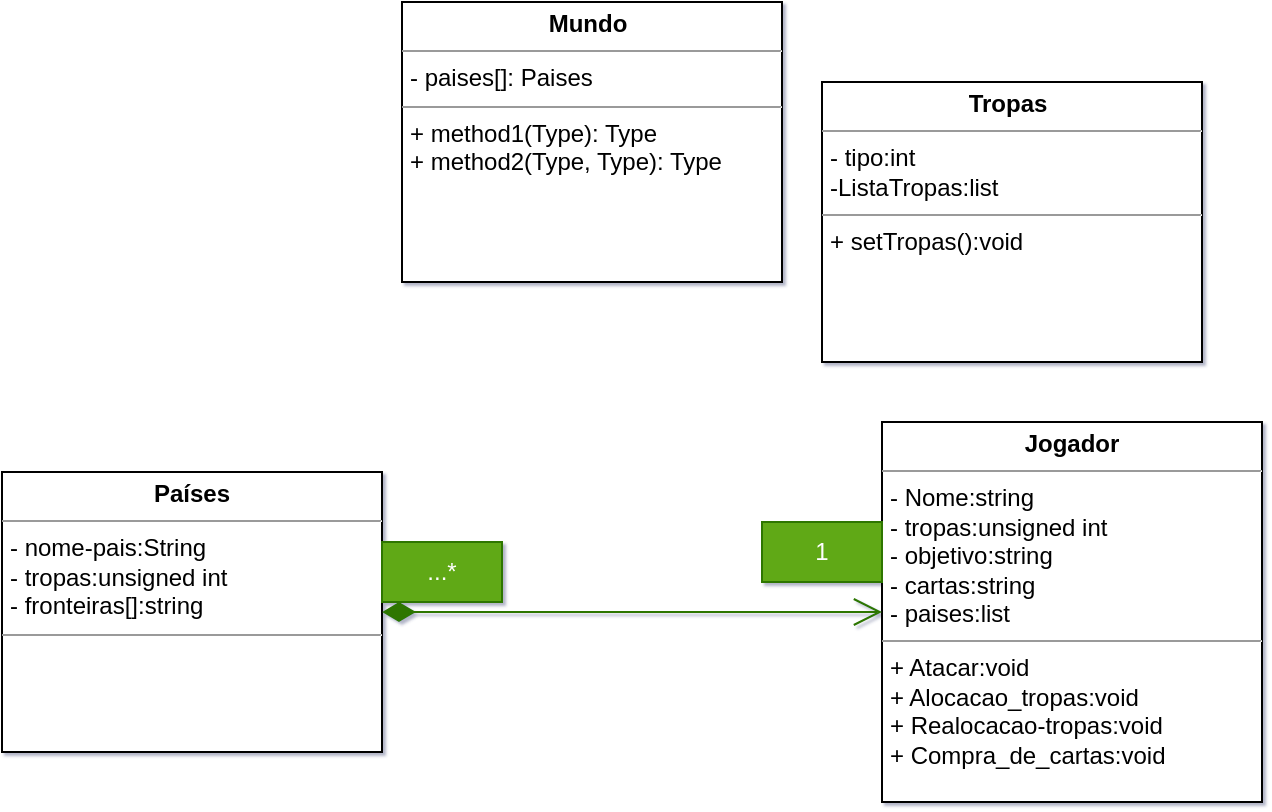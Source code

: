 <mxfile>
    <diagram id="G2Z8QH3HS3N4TmG5t8yA" name="Página-1">
        <mxGraphModel dx="892" dy="627" grid="1" gridSize="10" guides="1" tooltips="1" connect="1" arrows="1" fold="1" page="1" pageScale="1" pageWidth="827" pageHeight="1169" background="#ffffff" math="0" shadow="1">
            <root>
                <mxCell id="0"/>
                <mxCell id="1" parent="0"/>
                <mxCell id="10" value="&lt;p style=&quot;margin: 0px ; margin-top: 4px ; text-align: center&quot;&gt;&lt;b&gt;Países&lt;/b&gt;&lt;/p&gt;&lt;hr size=&quot;1&quot;&gt;&lt;p style=&quot;margin: 0px ; margin-left: 4px&quot;&gt;- nome-pais:String&lt;br&gt;- tropas:unsigned int&lt;/p&gt;&lt;p style=&quot;margin: 0px ; margin-left: 4px&quot;&gt;- fronteiras[]:string&lt;/p&gt;&lt;hr size=&quot;1&quot;&gt;&lt;p style=&quot;margin: 0px ; margin-left: 4px&quot;&gt;&lt;br&gt;&lt;/p&gt;" style="verticalAlign=top;align=left;overflow=fill;fontSize=12;fontFamily=Helvetica;html=1;" parent="1" vertex="1">
                    <mxGeometry x="110" y="305" width="190" height="140" as="geometry"/>
                </mxCell>
                <mxCell id="11" value="&lt;p style=&quot;margin: 0px ; margin-top: 4px ; text-align: center&quot;&gt;&lt;b&gt;Jogador&lt;/b&gt;&lt;/p&gt;&lt;hr size=&quot;1&quot;&gt;&lt;p style=&quot;margin: 0px ; margin-left: 4px&quot;&gt;- Nome:string&lt;/p&gt;&lt;p style=&quot;margin: 0px ; margin-left: 4px&quot;&gt;- tropas:unsigned int&lt;/p&gt;&lt;p style=&quot;margin: 0px ; margin-left: 4px&quot;&gt;- objetivo:string&lt;/p&gt;&lt;p style=&quot;margin: 0px ; margin-left: 4px&quot;&gt;- cartas:string&lt;/p&gt;&lt;p style=&quot;margin: 0px ; margin-left: 4px&quot;&gt;- paises:list&lt;/p&gt;&lt;hr size=&quot;1&quot;&gt;&lt;p style=&quot;margin: 0px ; margin-left: 4px&quot;&gt;+ Atacar:void&lt;br&gt;+ Alocacao_tropas:void&lt;/p&gt;&lt;p style=&quot;margin: 0px ; margin-left: 4px&quot;&gt;+ Realocacao-tropas:void&lt;/p&gt;&lt;p style=&quot;margin: 0px ; margin-left: 4px&quot;&gt;+ Compra_de_cartas:void&lt;/p&gt;" style="verticalAlign=top;align=left;overflow=fill;fontSize=12;fontFamily=Helvetica;html=1;" parent="1" vertex="1">
                    <mxGeometry x="550" y="280" width="190" height="190" as="geometry"/>
                </mxCell>
                <mxCell id="12" value="" style="endArrow=open;html=1;endSize=12;startArrow=diamondThin;startSize=14;startFill=1;edgeStyle=orthogonalEdgeStyle;align=left;verticalAlign=bottom;exitX=1;exitY=0.5;exitDx=0;exitDy=0;entryX=0;entryY=0.5;entryDx=0;entryDy=0;fillColor=#60a917;strokeColor=#2D7600;" parent="1" source="10" target="11" edge="1">
                    <mxGeometry x="-0.476" y="-150" relative="1" as="geometry">
                        <mxPoint x="360" y="350" as="sourcePoint"/>
                        <mxPoint x="520" y="350" as="targetPoint"/>
                        <mxPoint x="-95" y="140" as="offset"/>
                    </mxGeometry>
                </mxCell>
                <mxCell id="13" value="&lt;font color=&quot;#ffffff&quot;&gt;...*&lt;/font&gt;" style="text;html=1;align=center;verticalAlign=middle;whiteSpace=wrap;rounded=0;fillColor=#60a917;fontColor=#ffffff;strokeColor=#2D7600;" parent="1" vertex="1">
                    <mxGeometry x="300" y="340" width="60" height="30" as="geometry"/>
                </mxCell>
                <mxCell id="14" value="1" style="text;html=1;strokeColor=#2D7600;fillColor=#60a917;align=center;verticalAlign=middle;whiteSpace=wrap;rounded=0;fontColor=#ffffff;" parent="1" vertex="1">
                    <mxGeometry x="490" y="330" width="60" height="30" as="geometry"/>
                </mxCell>
                <mxCell id="17" value="&lt;p style=&quot;margin: 0px ; margin-top: 4px ; text-align: center&quot;&gt;&lt;/p&gt;&lt;b style=&quot;text-align: center&quot;&gt;&lt;span style=&quot;white-space: pre&quot;&gt;&#9;&lt;/span&gt;&lt;span style=&quot;white-space: pre&quot;&gt;&#9;&lt;/span&gt;&amp;nbsp; &amp;nbsp; &amp;nbsp; Mundo&lt;/b&gt;&lt;hr size=&quot;1&quot;&gt;&lt;p style=&quot;margin: 0px ; margin-left: 4px&quot;&gt;- paises[]: Paises&lt;/p&gt;&lt;hr size=&quot;1&quot;&gt;&lt;p style=&quot;margin: 0px ; margin-left: 4px&quot;&gt;+ method1(Type): Type&lt;br&gt;+ method2(Type, Type): Type&lt;/p&gt;" style="verticalAlign=top;align=left;overflow=fill;fontSize=12;fontFamily=Helvetica;html=1;" parent="1" vertex="1">
                    <mxGeometry x="310" y="70" width="190" height="140" as="geometry"/>
                </mxCell>
                <mxCell id="18" value="&lt;p style=&quot;margin: 0px ; margin-top: 4px ; text-align: center&quot;&gt;&lt;/p&gt;&lt;b style=&quot;text-align: center&quot;&gt;&lt;span style=&quot;white-space: pre&quot;&gt;&#9;&lt;/span&gt;&lt;span style=&quot;white-space: pre&quot;&gt;&#9;&lt;/span&gt;&amp;nbsp; &amp;nbsp; &amp;nbsp; Tropas&lt;/b&gt;&lt;hr size=&quot;1&quot;&gt;&lt;p style=&quot;margin: 0px ; margin-left: 4px&quot;&gt;- tipo:int&lt;/p&gt;&lt;p style=&quot;margin: 0px ; margin-left: 4px&quot;&gt;-ListaTropas:list&lt;/p&gt;&lt;hr size=&quot;1&quot;&gt;&lt;p style=&quot;margin: 0px ; margin-left: 4px&quot;&gt;+ setTropas():void&lt;br&gt;&lt;/p&gt;" style="verticalAlign=top;align=left;overflow=fill;fontSize=12;fontFamily=Helvetica;html=1;" vertex="1" parent="1">
                    <mxGeometry x="520" y="110" width="190" height="140" as="geometry"/>
                </mxCell>
            </root>
        </mxGraphModel>
    </diagram>
</mxfile>